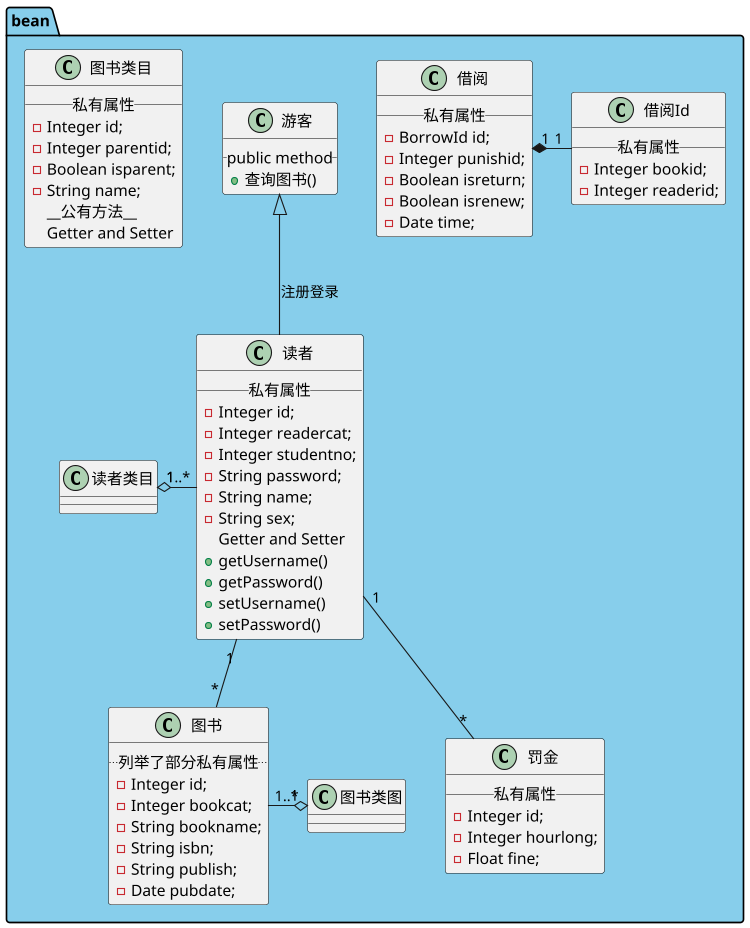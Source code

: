 @startuml
scale 750 width
package bean <<Folder>> #skyblue{
  借阅 "1" *- "1" 借阅Id
  读者 "1"-- "*" 图书
  读者类目 "1" o- "1..*" 读者
  图书类图 "1" o- "1..*" 图书
  读者 "1"--"*" 罚金
  游客 <|-- 读者 : 注册登录
  class 图书{
  ..列举了部分私有属性..
  	- Integer id;
  	- Integer bookcat;
  	- String bookname;
  	- String isbn;
  	- String publish;
  	- Date pubdate;
  }
  class 借阅Id{
  __私有属性__
    - Integer bookid;
    - Integer readerid;
  }
  class 罚金{
  __私有属性__
  - Integer id;
  - Integer hourlong;
  - Float fine;
  }
  class 图书类目{
  __私有属性__
    - Integer id;
    - Integer parentid;
    - Boolean isparent;
    - String name;
    __公有方法__
    Getter and Setter
  }
  class 借阅{
  __私有属性__
    - BorrowId id;
    - Integer punishid;
    - Boolean isreturn;
    - Boolean isrenew;
    - Date time;
  }
  class 读者{
  __私有属性__
  	- Integer id;
  	- Integer readercat;
  	- Integer studentno;
  	- String password;
  	- String name;
  	- String sex;
  			..Getter and Setter..
    		+ getUsername()
     		+ getPassword()
     		+ setUsername()
     		+ setPassword()
  }
  class 游客 {
  		__ public method __
  		+查询图书()
  	}
}

@enduml